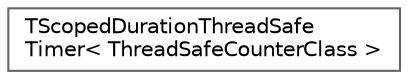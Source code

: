 digraph "Graphical Class Hierarchy"
{
 // INTERACTIVE_SVG=YES
 // LATEX_PDF_SIZE
  bgcolor="transparent";
  edge [fontname=Helvetica,fontsize=10,labelfontname=Helvetica,labelfontsize=10];
  node [fontname=Helvetica,fontsize=10,shape=box,height=0.2,width=0.4];
  rankdir="LR";
  Node0 [id="Node000000",label="TScopedDurationThreadSafe\lTimer\< ThreadSafeCounterClass \>",height=0.2,width=0.4,color="grey40", fillcolor="white", style="filled",URL="$db/d3b/classTScopedDurationThreadSafeTimer.html",tooltip="Utility class for tracking the duration of a scoped action to an accumulator in a thread-safe fashion..."];
}
